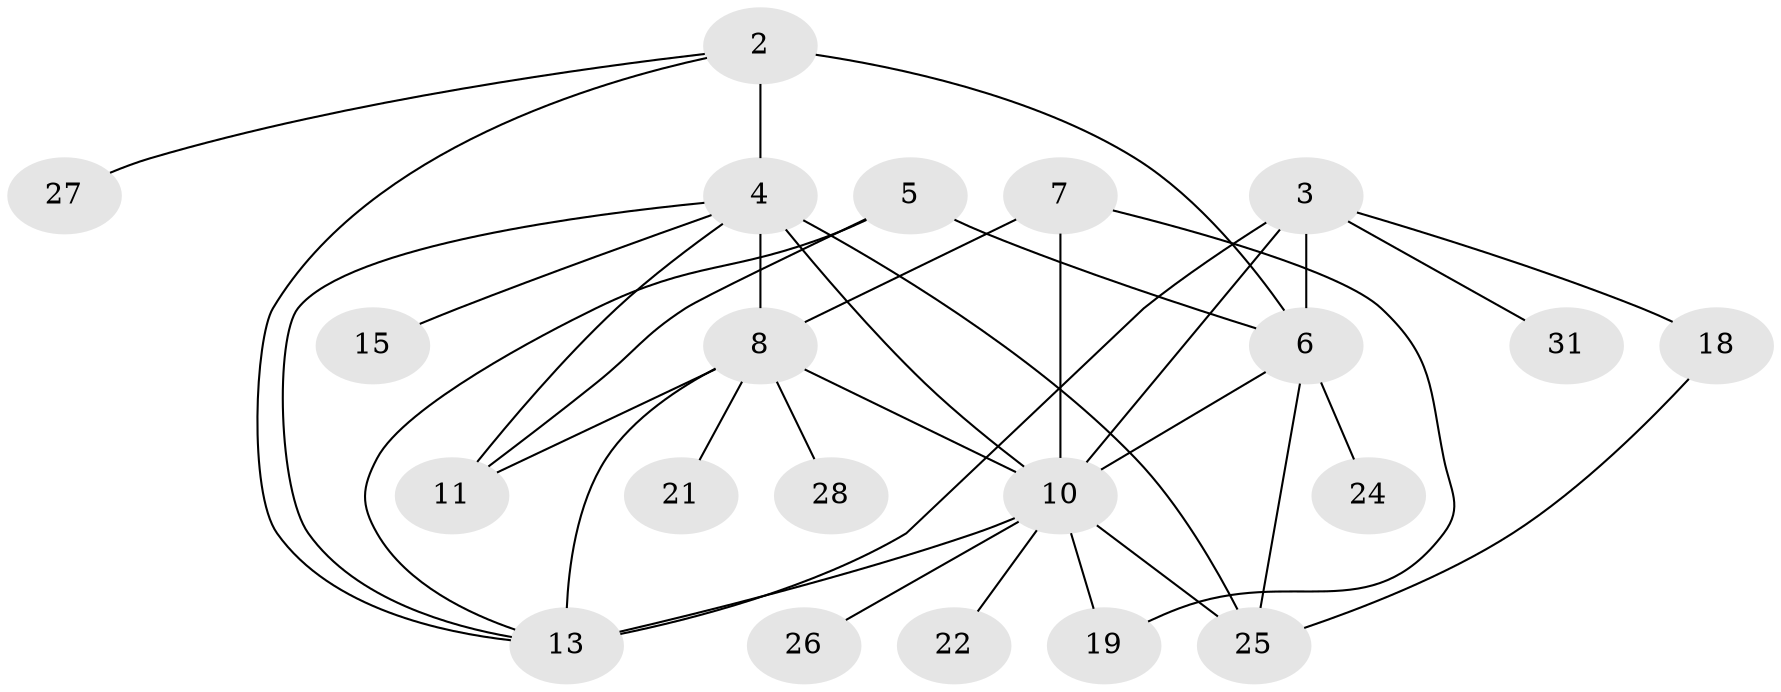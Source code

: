 // original degree distribution, {0: 0.09900990099009901, 3: 0.18811881188118812, 4: 0.12871287128712872, 2: 0.2871287128712871, 1: 0.2079207920792079, 5: 0.0594059405940594, 6: 0.0297029702970297}
// Generated by graph-tools (version 1.1) at 2025/48/03/04/25 22:48:14]
// undirected, 21 vertices, 35 edges
graph export_dot {
  node [color=gray90,style=filled];
  2;
  3;
  4;
  5;
  6;
  7;
  8;
  10;
  11;
  13;
  15;
  18;
  19;
  21;
  22;
  24;
  25;
  26;
  27;
  28;
  31;
  2 -- 4 [weight=2.0];
  2 -- 6 [weight=1.0];
  2 -- 13 [weight=1.0];
  2 -- 27 [weight=1.0];
  3 -- 6 [weight=1.0];
  3 -- 10 [weight=1.0];
  3 -- 13 [weight=1.0];
  3 -- 18 [weight=1.0];
  3 -- 31 [weight=1.0];
  4 -- 8 [weight=2.0];
  4 -- 10 [weight=6.0];
  4 -- 11 [weight=1.0];
  4 -- 13 [weight=2.0];
  4 -- 15 [weight=3.0];
  4 -- 25 [weight=2.0];
  5 -- 6 [weight=1.0];
  5 -- 11 [weight=1.0];
  5 -- 13 [weight=1.0];
  6 -- 10 [weight=3.0];
  6 -- 24 [weight=1.0];
  6 -- 25 [weight=2.0];
  7 -- 8 [weight=1.0];
  7 -- 10 [weight=1.0];
  7 -- 19 [weight=1.0];
  8 -- 10 [weight=2.0];
  8 -- 11 [weight=1.0];
  8 -- 13 [weight=1.0];
  8 -- 21 [weight=1.0];
  8 -- 28 [weight=1.0];
  10 -- 13 [weight=3.0];
  10 -- 19 [weight=1.0];
  10 -- 22 [weight=1.0];
  10 -- 25 [weight=2.0];
  10 -- 26 [weight=1.0];
  18 -- 25 [weight=1.0];
}
